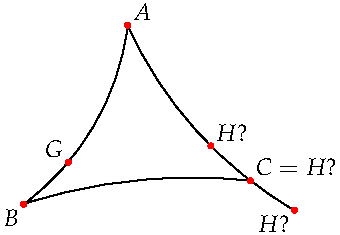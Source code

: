 settings.tex="pdflatex";

texpreamble("\usepackage{amsmath}
\usepackage{amsthm,amssymb}
\usepackage{mathpazo}
\usepackage[svgnames]{xcolor}
");
import graph;

size(170);

pair AC=(1.8,1.5);
pair AB=(-1.5,0.8);
pair BC=(0.2,-3);

path pAC=shift(AC)*scale(sqrt(AC.x^2+AC.y^2-1))*unitcircle;
path pAB=shift(AB)*scale(sqrt(AB.x^2+AB.y^2-1))*unitcircle;
path pBC=shift(BC)*scale(sqrt(BC.x^2+BC.y^2-1))*unitcircle;

//draw(pAC);
//draw(pAB);
//draw(pBC);

pair[] A=intersectionpoints(pAB,pAC);
pair[] B=intersectionpoints(pAB,pBC);
pair[] C=intersectionpoints(pBC,pAC);

draw(arc(AB,B[1],A[1]));
draw(arc(BC,C[1],B[1]));

pair G=AB+sqrt(AB.x^2+AB.y^2-1)*dir(320);
pair H=AC+sqrt(AC.x^2+AC.y^2-1)*dir(225);
pair J=AC+sqrt(AC.x^2+AC.y^2-1)*dir(240);
draw(arc(AC,A[1],J));


dot(Label("$A$",black),A[1],NE,red);
dot(Label("$B$",black),B[1],SW,red);
dot(Label("$C=H$?",black),C[1],NE,red);
dot(Label("$G$",black),G,NW,red);
dot(Label("$H$?",black),H,NE,red);
dot(Label("$H$?",black),J,SW,red);


//draw(unitcircle,grey);


